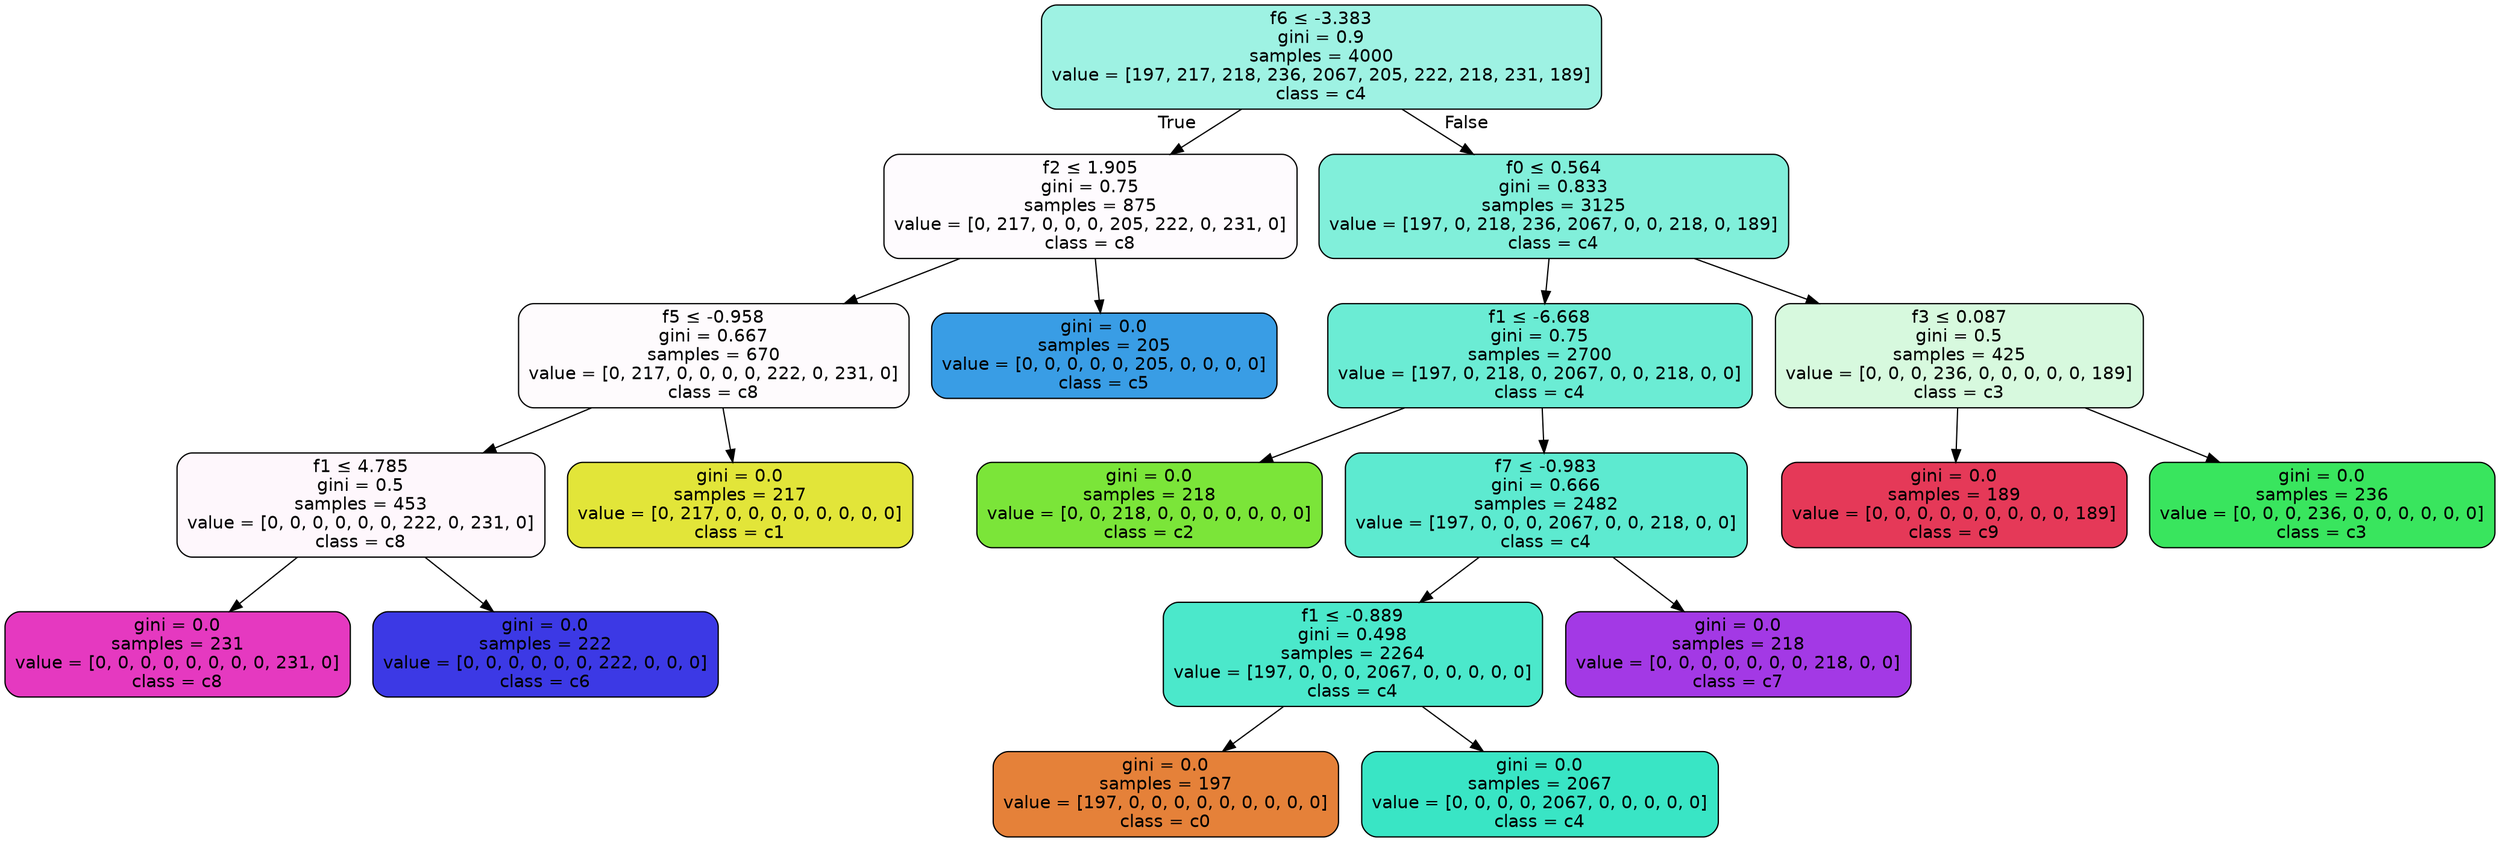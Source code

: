 digraph Tree {
node [shape=box, style="filled, rounded", color="black", fontname=helvetica] ;
edge [fontname=helvetica] ;
0 [label=<f6 &le; -3.383<br/>gini = 0.9<br/>samples = 4000<br/>value = [197, 217, 218, 236, 2067, 205, 222, 218, 231, 189]<br/>class = c4>, fillcolor="#39e5c57c"] ;
1 [label=<f2 &le; 1.905<br/>gini = 0.75<br/>samples = 875<br/>value = [0, 217, 0, 0, 0, 205, 222, 0, 231, 0]<br/>class = c8>, fillcolor="#e539c004"] ;
0 -> 1 [labeldistance=2.5, labelangle=45, headlabel="True"] ;
2 [label=<f5 &le; -0.958<br/>gini = 0.667<br/>samples = 670<br/>value = [0, 217, 0, 0, 0, 0, 222, 0, 231, 0]<br/>class = c8>, fillcolor="#e539c005"] ;
1 -> 2 ;
3 [label=<f1 &le; 4.785<br/>gini = 0.5<br/>samples = 453<br/>value = [0, 0, 0, 0, 0, 0, 222, 0, 231, 0]<br/>class = c8>, fillcolor="#e539c00a"] ;
2 -> 3 ;
4 [label=<gini = 0.0<br/>samples = 231<br/>value = [0, 0, 0, 0, 0, 0, 0, 0, 231, 0]<br/>class = c8>, fillcolor="#e539c0ff"] ;
3 -> 4 ;
5 [label=<gini = 0.0<br/>samples = 222<br/>value = [0, 0, 0, 0, 0, 0, 222, 0, 0, 0]<br/>class = c6>, fillcolor="#3c39e5ff"] ;
3 -> 5 ;
6 [label=<gini = 0.0<br/>samples = 217<br/>value = [0, 217, 0, 0, 0, 0, 0, 0, 0, 0]<br/>class = c1>, fillcolor="#e2e539ff"] ;
2 -> 6 ;
7 [label=<gini = 0.0<br/>samples = 205<br/>value = [0, 0, 0, 0, 0, 205, 0, 0, 0, 0]<br/>class = c5>, fillcolor="#399de5ff"] ;
1 -> 7 ;
8 [label=<f0 &le; 0.564<br/>gini = 0.833<br/>samples = 3125<br/>value = [197, 0, 218, 236, 2067, 0, 0, 218, 0, 189]<br/>class = c4>, fillcolor="#39e5c5a2"] ;
0 -> 8 [labeldistance=2.5, labelangle=-45, headlabel="False"] ;
9 [label=<f1 &le; -6.668<br/>gini = 0.75<br/>samples = 2700<br/>value = [197, 0, 218, 0, 2067, 0, 0, 218, 0, 0]<br/>class = c4>, fillcolor="#39e5c5be"] ;
8 -> 9 ;
10 [label=<gini = 0.0<br/>samples = 218<br/>value = [0, 0, 218, 0, 0, 0, 0, 0, 0, 0]<br/>class = c2>, fillcolor="#7be539ff"] ;
9 -> 10 ;
11 [label=<f7 &le; -0.983<br/>gini = 0.666<br/>samples = 2482<br/>value = [197, 0, 0, 0, 2067, 0, 0, 218, 0, 0]<br/>class = c4>, fillcolor="#39e5c5d0"] ;
9 -> 11 ;
12 [label=<f1 &le; -0.889<br/>gini = 0.498<br/>samples = 2264<br/>value = [197, 0, 0, 0, 2067, 0, 0, 0, 0, 0]<br/>class = c4>, fillcolor="#39e5c5e7"] ;
11 -> 12 ;
13 [label=<gini = 0.0<br/>samples = 197<br/>value = [197, 0, 0, 0, 0, 0, 0, 0, 0, 0]<br/>class = c0>, fillcolor="#e58139ff"] ;
12 -> 13 ;
14 [label=<gini = 0.0<br/>samples = 2067<br/>value = [0, 0, 0, 0, 2067, 0, 0, 0, 0, 0]<br/>class = c4>, fillcolor="#39e5c5ff"] ;
12 -> 14 ;
15 [label=<gini = 0.0<br/>samples = 218<br/>value = [0, 0, 0, 0, 0, 0, 0, 218, 0, 0]<br/>class = c7>, fillcolor="#a339e5ff"] ;
11 -> 15 ;
16 [label=<f3 &le; 0.087<br/>gini = 0.5<br/>samples = 425<br/>value = [0, 0, 0, 236, 0, 0, 0, 0, 0, 189]<br/>class = c3>, fillcolor="#39e55e33"] ;
8 -> 16 ;
17 [label=<gini = 0.0<br/>samples = 189<br/>value = [0, 0, 0, 0, 0, 0, 0, 0, 0, 189]<br/>class = c9>, fillcolor="#e53958ff"] ;
16 -> 17 ;
18 [label=<gini = 0.0<br/>samples = 236<br/>value = [0, 0, 0, 236, 0, 0, 0, 0, 0, 0]<br/>class = c3>, fillcolor="#39e55eff"] ;
16 -> 18 ;
}

